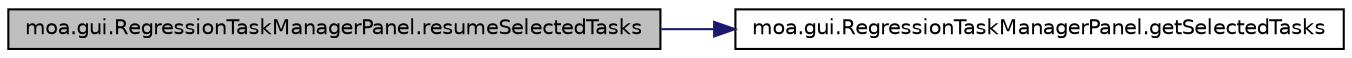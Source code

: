 digraph G
{
  edge [fontname="Helvetica",fontsize="10",labelfontname="Helvetica",labelfontsize="10"];
  node [fontname="Helvetica",fontsize="10",shape=record];
  rankdir=LR;
  Node1 [label="moa.gui.RegressionTaskManagerPanel.resumeSelectedTasks",height=0.2,width=0.4,color="black", fillcolor="grey75", style="filled" fontcolor="black"];
  Node1 -> Node2 [color="midnightblue",fontsize="10",style="solid",fontname="Helvetica"];
  Node2 [label="moa.gui.RegressionTaskManagerPanel.getSelectedTasks",height=0.2,width=0.4,color="black", fillcolor="white", style="filled",URL="$classmoa_1_1gui_1_1RegressionTaskManagerPanel.html#a8c917b2f80a6647a0e49a0c44cd87994"];
}
